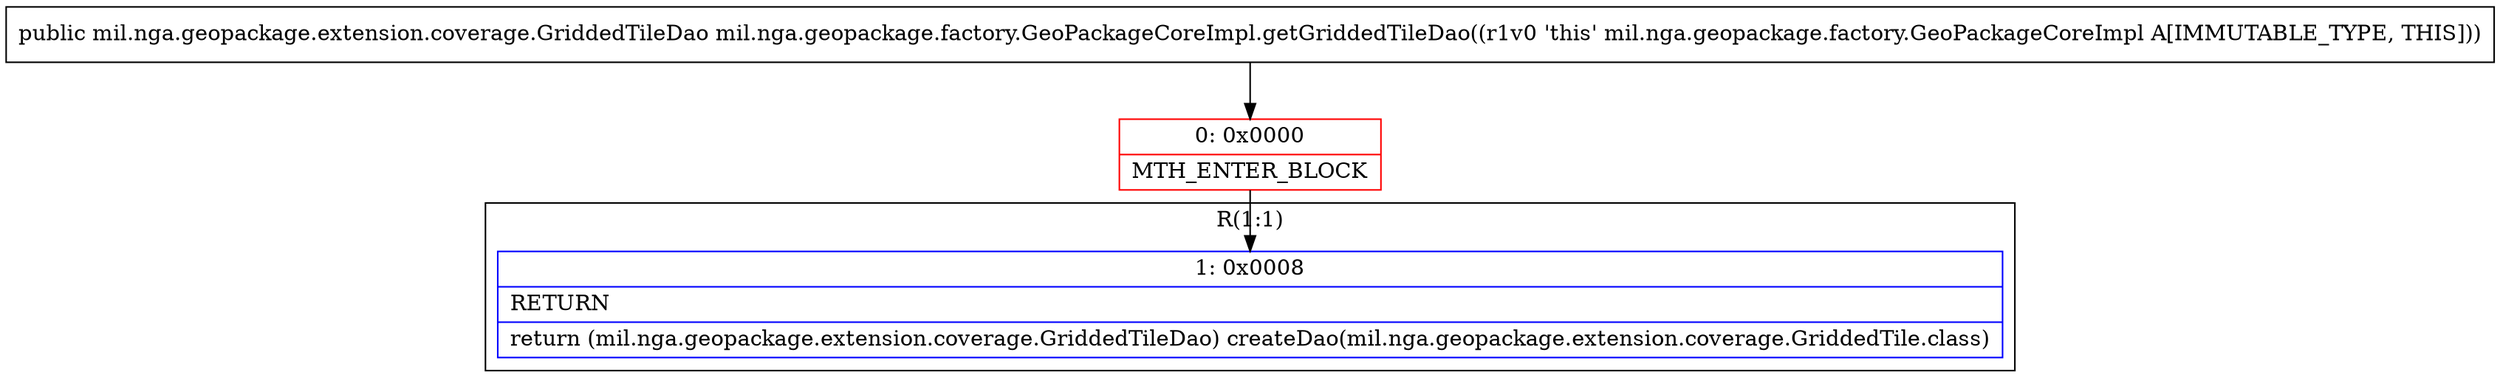 digraph "CFG formil.nga.geopackage.factory.GeoPackageCoreImpl.getGriddedTileDao()Lmil\/nga\/geopackage\/extension\/coverage\/GriddedTileDao;" {
subgraph cluster_Region_794628433 {
label = "R(1:1)";
node [shape=record,color=blue];
Node_1 [shape=record,label="{1\:\ 0x0008|RETURN\l|return (mil.nga.geopackage.extension.coverage.GriddedTileDao) createDao(mil.nga.geopackage.extension.coverage.GriddedTile.class)\l}"];
}
Node_0 [shape=record,color=red,label="{0\:\ 0x0000|MTH_ENTER_BLOCK\l}"];
MethodNode[shape=record,label="{public mil.nga.geopackage.extension.coverage.GriddedTileDao mil.nga.geopackage.factory.GeoPackageCoreImpl.getGriddedTileDao((r1v0 'this' mil.nga.geopackage.factory.GeoPackageCoreImpl A[IMMUTABLE_TYPE, THIS])) }"];
MethodNode -> Node_0;
Node_0 -> Node_1;
}

